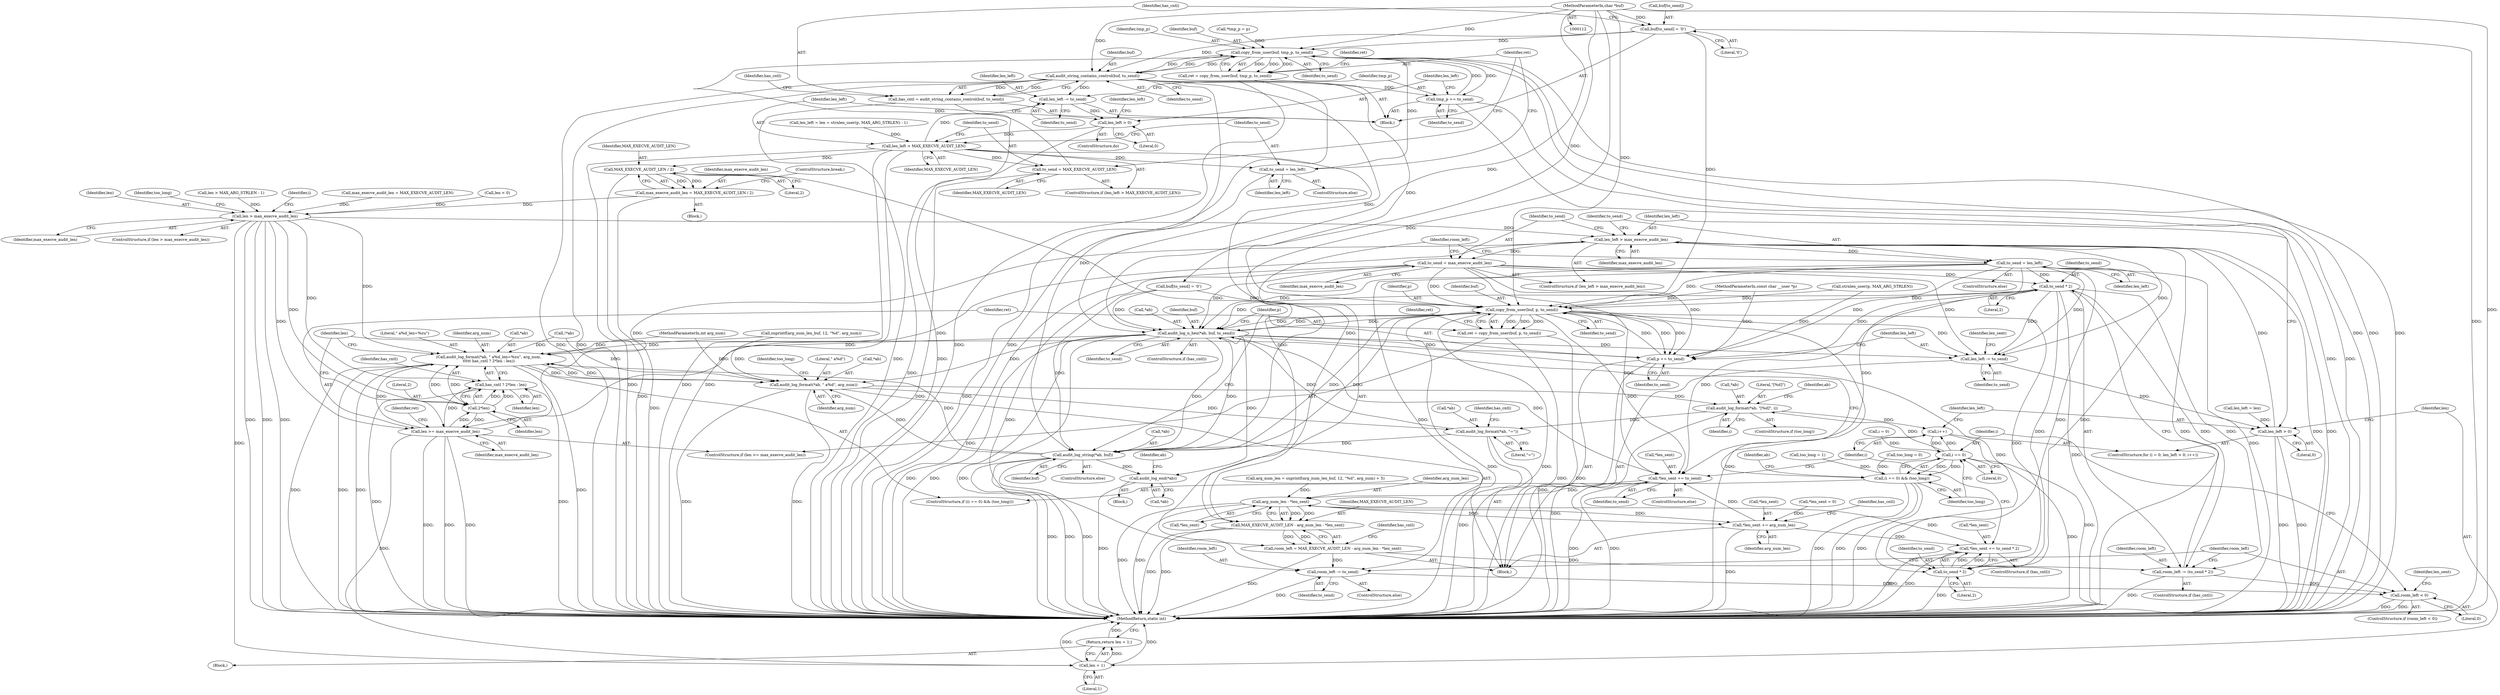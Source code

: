 digraph "1_linux_43761473c254b45883a64441dd0bc85a42f3645c_0@array" {
"1000211" [label="(Call,buf[to_send] = '\0')"];
"1000118" [label="(MethodParameterIn,char *buf)"];
"1000195" [label="(Call,copy_from_user(buf, tmp_p, to_send))"];
"1000193" [label="(Call,ret = copy_from_user(buf, tmp_p, to_send))"];
"1000218" [label="(Call,audit_string_contains_control(buf, to_send))"];
"1000216" [label="(Call,has_cntl = audit_string_contains_control(buf, to_send))"];
"1000230" [label="(Call,len_left -= to_send)"];
"1000236" [label="(Call,len_left > 0)"];
"1000183" [label="(Call,len_left > MAX_EXECVE_AUDIT_LEN)"];
"1000186" [label="(Call,to_send = MAX_EXECVE_AUDIT_LEN)"];
"1000190" [label="(Call,to_send = len_left)"];
"1000226" [label="(Call,MAX_EXECVE_AUDIT_LEN / 2)"];
"1000224" [label="(Call,max_execve_audit_len = MAX_EXECVE_AUDIT_LEN / 2)"];
"1000243" [label="(Call,len > max_execve_audit_len)"];
"1000261" [label="(Call,len_left > max_execve_audit_len)"];
"1000264" [label="(Call,to_send = max_execve_audit_len)"];
"1000283" [label="(Call,to_send * 2)"];
"1000281" [label="(Call,room_left -= (to_send * 2))"];
"1000291" [label="(Call,room_left < 0)"];
"1000338" [label="(Call,copy_from_user(buf, p, to_send))"];
"1000336" [label="(Call,ret = copy_from_user(buf, p, to_send))"];
"1000381" [label="(Call,audit_log_n_hex(*ab, buf, to_send))"];
"1000299" [label="(Call,audit_log_end(*ab))"];
"1000321" [label="(Call,audit_log_format(*ab, \" a%d_len=%zu\", arg_num,\n\t\t\t\t\t has_cntl ? 2*len : len))"];
"1000363" [label="(Call,audit_log_format(*ab, \" a%d\", arg_num))"];
"1000370" [label="(Call,audit_log_format(*ab, \"[%d]\", i))"];
"1000256" [label="(Call,i++)"];
"1000317" [label="(Call,i == 0)"];
"1000316" [label="(Call,(i == 0) && (too_long))"];
"1000375" [label="(Call,audit_log_format(*ab, \"=\"))"];
"1000387" [label="(Call,audit_log_string(*ab, buf))"];
"1000391" [label="(Call,p += to_send)"];
"1000394" [label="(Call,len_left -= to_send)"];
"1000253" [label="(Call,len_left > 0)"];
"1000406" [label="(Call,to_send * 2)"];
"1000403" [label="(Call,*len_sent += to_send * 2)"];
"1000275" [label="(Call,arg_num_len - *len_sent)"];
"1000273" [label="(Call,MAX_EXECVE_AUDIT_LEN - arg_num_len - *len_sent)"];
"1000271" [label="(Call,room_left = MAX_EXECVE_AUDIT_LEN - arg_num_len - *len_sent)"];
"1000287" [label="(Call,room_left -= to_send)"];
"1000397" [label="(Call,*len_sent += arg_num_len)"];
"1000410" [label="(Call,*len_sent += to_send)"];
"1000268" [label="(Call,to_send = len_left)"];
"1000333" [label="(Call,len >= max_execve_audit_len)"];
"1000328" [label="(Call,2*len)"];
"1000326" [label="(Call,has_cntl ? 2*len : len)"];
"1000415" [label="(Call,len + 1)"];
"1000414" [label="(Return,return len + 1;)"];
"1000233" [label="(Call,tmp_p += to_send)"];
"1000287" [label="(Call,room_left -= to_send)"];
"1000148" [label="(Call,too_long = 0)"];
"1000333" [label="(Call,len >= max_execve_audit_len)"];
"1000195" [label="(Call,copy_from_user(buf, tmp_p, to_send))"];
"1000227" [label="(Identifier,MAX_EXECVE_AUDIT_LEN)"];
"1000217" [label="(Identifier,has_cntl)"];
"1000315" [label="(ControlStructure,if ((i == 0) && (too_long)))"];
"1000185" [label="(Identifier,MAX_EXECVE_AUDIT_LEN)"];
"1000316" [label="(Call,(i == 0) && (too_long))"];
"1000369" [label="(Identifier,too_long)"];
"1000387" [label="(Call,audit_log_string(*ab, buf))"];
"1000373" [label="(Literal,\"[%d]\")"];
"1000294" [label="(Block,)"];
"1000320" [label="(Identifier,too_long)"];
"1000328" [label="(Call,2*len)"];
"1000293" [label="(Literal,0)"];
"1000395" [label="(Identifier,len_left)"];
"1000218" [label="(Call,audit_string_contains_control(buf, to_send))"];
"1000413" [label="(Identifier,to_send)"];
"1000397" [label="(Call,*len_sent += arg_num_len)"];
"1000152" [label="(Call,len_left = len = strnlen_user(p, MAX_ARG_STRLEN) - 1)"];
"1000317" [label="(Call,i == 0)"];
"1000377" [label="(Identifier,ab)"];
"1000284" [label="(Identifier,to_send)"];
"1000219" [label="(Identifier,buf)"];
"1000240" [label="(Identifier,len_left)"];
"1000186" [label="(Call,to_send = MAX_EXECVE_AUDIT_LEN)"];
"1000334" [label="(Identifier,len)"];
"1000410" [label="(Call,*len_sent += to_send)"];
"1000374" [label="(Identifier,i)"];
"1000281" [label="(Call,room_left -= (to_send * 2))"];
"1000272" [label="(Identifier,room_left)"];
"1000404" [label="(Call,*len_sent)"];
"1000276" [label="(Identifier,arg_num_len)"];
"1000295" [label="(Call,*len_sent = 0)"];
"1000290" [label="(ControlStructure,if (room_left < 0))"];
"1000363" [label="(Call,audit_log_format(*ab, \" a%d\", arg_num))"];
"1000329" [label="(Literal,2)"];
"1000386" [label="(ControlStructure,else)"];
"1000392" [label="(Identifier,p)"];
"1000291" [label="(Call,room_left < 0)"];
"1000384" [label="(Identifier,buf)"];
"1000385" [label="(Identifier,to_send)"];
"1000273" [label="(Call,MAX_EXECVE_AUDIT_LEN - arg_num_len - *len_sent)"];
"1000407" [label="(Identifier,to_send)"];
"1000375" [label="(Call,audit_log_format(*ab, \"=\"))"];
"1000191" [label="(Identifier,to_send)"];
"1000167" [label="(Call,len > MAX_ARG_STRLEN - 1)"];
"1000157" [label="(Call,strnlen_user(p, MAX_ARG_STRLEN))"];
"1000251" [label="(Identifier,i)"];
"1000300" [label="(Call,*ab)"];
"1000368" [label="(ControlStructure,if (too_long))"];
"1000371" [label="(Call,*ab)"];
"1000336" [label="(Call,ret = copy_from_user(buf, p, to_send))"];
"1000190" [label="(Call,to_send = len_left)"];
"1000254" [label="(Identifier,len_left)"];
"1000193" [label="(Call,ret = copy_from_user(buf, tmp_p, to_send))"];
"1000321" [label="(Call,audit_log_format(*ab, \" a%d_len=%zu\", arg_num,\n\t\t\t\t\t has_cntl ? 2*len : len))"];
"1000401" [label="(ControlStructure,if (has_cntl))"];
"1000182" [label="(ControlStructure,if (len_left > MAX_EXECVE_AUDIT_LEN))"];
"1000253" [label="(Call,len_left > 0)"];
"1000390" [label="(Identifier,buf)"];
"1000236" [label="(Call,len_left > 0)"];
"1000367" [label="(Identifier,arg_num)"];
"1000211" [label="(Call,buf[to_send] = '\0')"];
"1000139" [label="(Call,max_execve_audit_len = MAX_EXECVE_AUDIT_LEN)"];
"1000225" [label="(Identifier,max_execve_audit_len)"];
"1000323" [label="(Identifier,ab)"];
"1000366" [label="(Literal,\" a%d\")"];
"1000187" [label="(Identifier,to_send)"];
"1000200" [label="(Identifier,ret)"];
"1000299" [label="(Call,audit_log_end(*ab))"];
"1000267" [label="(ControlStructure,else)"];
"1000358" [label="(Call,buf[to_send] = '\0')"];
"1000285" [label="(Literal,2)"];
"1000288" [label="(Identifier,room_left)"];
"1000337" [label="(Identifier,ret)"];
"1000250" [label="(Call,i = 0)"];
"1000326" [label="(Call,has_cntl ? 2*len : len)"];
"1000164" [label="(Call,len < 0)"];
"1000232" [label="(Identifier,to_send)"];
"1000382" [label="(Call,*ab)"];
"1000238" [label="(Literal,0)"];
"1000222" [label="(Identifier,has_cntl)"];
"1000341" [label="(Identifier,to_send)"];
"1000370" [label="(Call,audit_log_format(*ab, \"[%d]\", i))"];
"1000255" [label="(Literal,0)"];
"1000393" [label="(Identifier,to_send)"];
"1000194" [label="(Identifier,ret)"];
"1000400" [label="(Identifier,arg_num_len)"];
"1000376" [label="(Call,*ab)"];
"1000129" [label="(Call,snprintf(arg_num_len_buf, 12, \"%d\", arg_num))"];
"1000417" [label="(Literal,1)"];
"1000415" [label="(Call,len + 1)"];
"1000188" [label="(Identifier,MAX_EXECVE_AUDIT_LEN)"];
"1000197" [label="(Identifier,tmp_p)"];
"1000344" [label="(Identifier,ret)"];
"1000339" [label="(Identifier,buf)"];
"1000268" [label="(Call,to_send = len_left)"];
"1000379" [label="(ControlStructure,if (has_cntl))"];
"1000274" [label="(Identifier,MAX_EXECVE_AUDIT_LEN)"];
"1000280" [label="(Identifier,has_cntl)"];
"1000414" [label="(Return,return len + 1;)"];
"1000234" [label="(Identifier,tmp_p)"];
"1000416" [label="(Identifier,len)"];
"1000119" [label="(Block,)"];
"1000249" [label="(ControlStructure,for (i = 0; len_left > 0; i++))"];
"1000330" [label="(Identifier,len)"];
"1000402" [label="(Identifier,has_cntl)"];
"1000325" [label="(Identifier,arg_num)"];
"1000122" [label="(Call,*tmp_p = p)"];
"1000327" [label="(Identifier,has_cntl)"];
"1000322" [label="(Call,*ab)"];
"1000226" [label="(Call,MAX_EXECVE_AUDIT_LEN / 2)"];
"1000233" [label="(Call,tmp_p += to_send)"];
"1000237" [label="(Identifier,len_left)"];
"1000277" [label="(Call,*len_sent)"];
"1000192" [label="(Identifier,len_left)"];
"1000257" [label="(Identifier,i)"];
"1000408" [label="(Literal,2)"];
"1000265" [label="(Identifier,to_send)"];
"1000411" [label="(Call,*len_sent)"];
"1000235" [label="(Identifier,to_send)"];
"1000181" [label="(Block,)"];
"1000180" [label="(ControlStructure,do)"];
"1000262" [label="(Identifier,len_left)"];
"1000244" [label="(Identifier,len)"];
"1000243" [label="(Call,len > max_execve_audit_len)"];
"1000335" [label="(Identifier,max_execve_audit_len)"];
"1000381" [label="(Call,audit_log_n_hex(*ab, buf, to_send))"];
"1000118" [label="(MethodParameterIn,char *buf)"];
"1000215" [label="(Literal,'\0')"];
"1000115" [label="(MethodParameterIn,int arg_num)"];
"1000319" [label="(Literal,0)"];
"1000198" [label="(Identifier,to_send)"];
"1000231" [label="(Identifier,len_left)"];
"1000286" [label="(ControlStructure,else)"];
"1000230" [label="(Call,len_left -= to_send)"];
"1000338" [label="(Call,copy_from_user(buf, p, to_send))"];
"1000347" [label="(Identifier,ret)"];
"1000391" [label="(Call,p += to_send)"];
"1000297" [label="(Identifier,len_sent)"];
"1000126" [label="(Call,arg_num_len = snprintf(arg_num_len_buf, 12, \"%d\", arg_num) + 5)"];
"1000279" [label="(ControlStructure,if (has_cntl))"];
"1000331" [label="(Identifier,len)"];
"1000403" [label="(Call,*len_sent += to_send * 2)"];
"1000282" [label="(Identifier,room_left)"];
"1000220" [label="(Identifier,to_send)"];
"1000189" [label="(ControlStructure,else)"];
"1000260" [label="(ControlStructure,if (len_left > max_execve_audit_len))"];
"1000269" [label="(Identifier,to_send)"];
"1000228" [label="(Literal,2)"];
"1000246" [label="(Call,too_long = 1)"];
"1000399" [label="(Identifier,len_sent)"];
"1000245" [label="(Identifier,max_execve_audit_len)"];
"1000261" [label="(Call,len_left > max_execve_audit_len)"];
"1000340" [label="(Identifier,p)"];
"1000380" [label="(Identifier,has_cntl)"];
"1000318" [label="(Identifier,i)"];
"1000229" [label="(ControlStructure,break;)"];
"1000117" [label="(MethodParameterIn,const char __user *p)"];
"1000256" [label="(Call,i++)"];
"1000196" [label="(Identifier,buf)"];
"1000275" [label="(Call,arg_num_len - *len_sent)"];
"1000216" [label="(Call,has_cntl = audit_string_contains_control(buf, to_send))"];
"1000394" [label="(Call,len_left -= to_send)"];
"1000409" [label="(ControlStructure,else)"];
"1000224" [label="(Call,max_execve_audit_len = MAX_EXECVE_AUDIT_LEN / 2)"];
"1000271" [label="(Call,room_left = MAX_EXECVE_AUDIT_LEN - arg_num_len - *len_sent)"];
"1000364" [label="(Call,*ab)"];
"1000398" [label="(Call,*len_sent)"];
"1000270" [label="(Identifier,len_left)"];
"1000239" [label="(Call,len_left = len)"];
"1000406" [label="(Call,to_send * 2)"];
"1000378" [label="(Literal,\"=\")"];
"1000324" [label="(Literal,\" a%d_len=%zu\")"];
"1000388" [label="(Call,*ab)"];
"1000242" [label="(ControlStructure,if (len > max_execve_audit_len))"];
"1000289" [label="(Identifier,to_send)"];
"1000264" [label="(Call,to_send = max_execve_audit_len)"];
"1000396" [label="(Identifier,to_send)"];
"1000258" [label="(Block,)"];
"1000212" [label="(Call,buf[to_send])"];
"1000292" [label="(Identifier,room_left)"];
"1000332" [label="(ControlStructure,if (len >= max_execve_audit_len))"];
"1000310" [label="(Call,!*ab)"];
"1000304" [label="(Identifier,ab)"];
"1000247" [label="(Identifier,too_long)"];
"1000266" [label="(Identifier,max_execve_audit_len)"];
"1000283" [label="(Call,to_send * 2)"];
"1000263" [label="(Identifier,max_execve_audit_len)"];
"1000184" [label="(Identifier,len_left)"];
"1000223" [label="(Block,)"];
"1000183" [label="(Call,len_left > MAX_EXECVE_AUDIT_LEN)"];
"1000418" [label="(MethodReturn,static int)"];
"1000211" -> "1000181"  [label="AST: "];
"1000211" -> "1000215"  [label="CFG: "];
"1000212" -> "1000211"  [label="AST: "];
"1000215" -> "1000211"  [label="AST: "];
"1000217" -> "1000211"  [label="CFG: "];
"1000211" -> "1000418"  [label="DDG: "];
"1000211" -> "1000195"  [label="DDG: "];
"1000118" -> "1000211"  [label="DDG: "];
"1000211" -> "1000218"  [label="DDG: "];
"1000211" -> "1000338"  [label="DDG: "];
"1000118" -> "1000112"  [label="AST: "];
"1000118" -> "1000418"  [label="DDG: "];
"1000118" -> "1000195"  [label="DDG: "];
"1000118" -> "1000218"  [label="DDG: "];
"1000118" -> "1000338"  [label="DDG: "];
"1000118" -> "1000358"  [label="DDG: "];
"1000118" -> "1000381"  [label="DDG: "];
"1000118" -> "1000387"  [label="DDG: "];
"1000195" -> "1000193"  [label="AST: "];
"1000195" -> "1000198"  [label="CFG: "];
"1000196" -> "1000195"  [label="AST: "];
"1000197" -> "1000195"  [label="AST: "];
"1000198" -> "1000195"  [label="AST: "];
"1000193" -> "1000195"  [label="CFG: "];
"1000195" -> "1000418"  [label="DDG: "];
"1000195" -> "1000418"  [label="DDG: "];
"1000195" -> "1000418"  [label="DDG: "];
"1000195" -> "1000193"  [label="DDG: "];
"1000195" -> "1000193"  [label="DDG: "];
"1000195" -> "1000193"  [label="DDG: "];
"1000218" -> "1000195"  [label="DDG: "];
"1000122" -> "1000195"  [label="DDG: "];
"1000233" -> "1000195"  [label="DDG: "];
"1000186" -> "1000195"  [label="DDG: "];
"1000190" -> "1000195"  [label="DDG: "];
"1000195" -> "1000218"  [label="DDG: "];
"1000195" -> "1000218"  [label="DDG: "];
"1000195" -> "1000233"  [label="DDG: "];
"1000193" -> "1000181"  [label="AST: "];
"1000194" -> "1000193"  [label="AST: "];
"1000200" -> "1000193"  [label="CFG: "];
"1000193" -> "1000418"  [label="DDG: "];
"1000193" -> "1000418"  [label="DDG: "];
"1000218" -> "1000216"  [label="AST: "];
"1000218" -> "1000220"  [label="CFG: "];
"1000219" -> "1000218"  [label="AST: "];
"1000220" -> "1000218"  [label="AST: "];
"1000216" -> "1000218"  [label="CFG: "];
"1000218" -> "1000418"  [label="DDG: "];
"1000218" -> "1000418"  [label="DDG: "];
"1000218" -> "1000216"  [label="DDG: "];
"1000218" -> "1000216"  [label="DDG: "];
"1000218" -> "1000230"  [label="DDG: "];
"1000218" -> "1000233"  [label="DDG: "];
"1000218" -> "1000338"  [label="DDG: "];
"1000218" -> "1000381"  [label="DDG: "];
"1000218" -> "1000387"  [label="DDG: "];
"1000216" -> "1000181"  [label="AST: "];
"1000217" -> "1000216"  [label="AST: "];
"1000222" -> "1000216"  [label="CFG: "];
"1000216" -> "1000418"  [label="DDG: "];
"1000216" -> "1000418"  [label="DDG: "];
"1000230" -> "1000181"  [label="AST: "];
"1000230" -> "1000232"  [label="CFG: "];
"1000231" -> "1000230"  [label="AST: "];
"1000232" -> "1000230"  [label="AST: "];
"1000234" -> "1000230"  [label="CFG: "];
"1000183" -> "1000230"  [label="DDG: "];
"1000230" -> "1000236"  [label="DDG: "];
"1000236" -> "1000180"  [label="AST: "];
"1000236" -> "1000238"  [label="CFG: "];
"1000237" -> "1000236"  [label="AST: "];
"1000238" -> "1000236"  [label="AST: "];
"1000184" -> "1000236"  [label="CFG: "];
"1000240" -> "1000236"  [label="CFG: "];
"1000236" -> "1000418"  [label="DDG: "];
"1000236" -> "1000183"  [label="DDG: "];
"1000183" -> "1000182"  [label="AST: "];
"1000183" -> "1000185"  [label="CFG: "];
"1000184" -> "1000183"  [label="AST: "];
"1000185" -> "1000183"  [label="AST: "];
"1000187" -> "1000183"  [label="CFG: "];
"1000191" -> "1000183"  [label="CFG: "];
"1000183" -> "1000418"  [label="DDG: "];
"1000183" -> "1000418"  [label="DDG: "];
"1000183" -> "1000418"  [label="DDG: "];
"1000152" -> "1000183"  [label="DDG: "];
"1000183" -> "1000186"  [label="DDG: "];
"1000183" -> "1000190"  [label="DDG: "];
"1000183" -> "1000226"  [label="DDG: "];
"1000183" -> "1000273"  [label="DDG: "];
"1000186" -> "1000182"  [label="AST: "];
"1000186" -> "1000188"  [label="CFG: "];
"1000187" -> "1000186"  [label="AST: "];
"1000188" -> "1000186"  [label="AST: "];
"1000194" -> "1000186"  [label="CFG: "];
"1000186" -> "1000418"  [label="DDG: "];
"1000190" -> "1000189"  [label="AST: "];
"1000190" -> "1000192"  [label="CFG: "];
"1000191" -> "1000190"  [label="AST: "];
"1000192" -> "1000190"  [label="AST: "];
"1000194" -> "1000190"  [label="CFG: "];
"1000190" -> "1000418"  [label="DDG: "];
"1000226" -> "1000224"  [label="AST: "];
"1000226" -> "1000228"  [label="CFG: "];
"1000227" -> "1000226"  [label="AST: "];
"1000228" -> "1000226"  [label="AST: "];
"1000224" -> "1000226"  [label="CFG: "];
"1000226" -> "1000418"  [label="DDG: "];
"1000226" -> "1000224"  [label="DDG: "];
"1000226" -> "1000224"  [label="DDG: "];
"1000226" -> "1000273"  [label="DDG: "];
"1000224" -> "1000223"  [label="AST: "];
"1000225" -> "1000224"  [label="AST: "];
"1000229" -> "1000224"  [label="CFG: "];
"1000224" -> "1000418"  [label="DDG: "];
"1000224" -> "1000243"  [label="DDG: "];
"1000243" -> "1000242"  [label="AST: "];
"1000243" -> "1000245"  [label="CFG: "];
"1000244" -> "1000243"  [label="AST: "];
"1000245" -> "1000243"  [label="AST: "];
"1000247" -> "1000243"  [label="CFG: "];
"1000251" -> "1000243"  [label="CFG: "];
"1000243" -> "1000418"  [label="DDG: "];
"1000243" -> "1000418"  [label="DDG: "];
"1000243" -> "1000418"  [label="DDG: "];
"1000167" -> "1000243"  [label="DDG: "];
"1000164" -> "1000243"  [label="DDG: "];
"1000139" -> "1000243"  [label="DDG: "];
"1000243" -> "1000261"  [label="DDG: "];
"1000243" -> "1000321"  [label="DDG: "];
"1000243" -> "1000328"  [label="DDG: "];
"1000243" -> "1000326"  [label="DDG: "];
"1000243" -> "1000333"  [label="DDG: "];
"1000243" -> "1000415"  [label="DDG: "];
"1000261" -> "1000260"  [label="AST: "];
"1000261" -> "1000263"  [label="CFG: "];
"1000262" -> "1000261"  [label="AST: "];
"1000263" -> "1000261"  [label="AST: "];
"1000265" -> "1000261"  [label="CFG: "];
"1000269" -> "1000261"  [label="CFG: "];
"1000261" -> "1000418"  [label="DDG: "];
"1000261" -> "1000418"  [label="DDG: "];
"1000261" -> "1000418"  [label="DDG: "];
"1000253" -> "1000261"  [label="DDG: "];
"1000333" -> "1000261"  [label="DDG: "];
"1000261" -> "1000264"  [label="DDG: "];
"1000261" -> "1000268"  [label="DDG: "];
"1000261" -> "1000333"  [label="DDG: "];
"1000261" -> "1000394"  [label="DDG: "];
"1000264" -> "1000260"  [label="AST: "];
"1000264" -> "1000266"  [label="CFG: "];
"1000265" -> "1000264"  [label="AST: "];
"1000266" -> "1000264"  [label="AST: "];
"1000272" -> "1000264"  [label="CFG: "];
"1000264" -> "1000418"  [label="DDG: "];
"1000264" -> "1000283"  [label="DDG: "];
"1000264" -> "1000287"  [label="DDG: "];
"1000264" -> "1000338"  [label="DDG: "];
"1000264" -> "1000381"  [label="DDG: "];
"1000264" -> "1000391"  [label="DDG: "];
"1000264" -> "1000394"  [label="DDG: "];
"1000264" -> "1000406"  [label="DDG: "];
"1000264" -> "1000410"  [label="DDG: "];
"1000283" -> "1000281"  [label="AST: "];
"1000283" -> "1000285"  [label="CFG: "];
"1000284" -> "1000283"  [label="AST: "];
"1000285" -> "1000283"  [label="AST: "];
"1000281" -> "1000283"  [label="CFG: "];
"1000283" -> "1000418"  [label="DDG: "];
"1000283" -> "1000281"  [label="DDG: "];
"1000283" -> "1000281"  [label="DDG: "];
"1000268" -> "1000283"  [label="DDG: "];
"1000283" -> "1000338"  [label="DDG: "];
"1000283" -> "1000381"  [label="DDG: "];
"1000283" -> "1000391"  [label="DDG: "];
"1000283" -> "1000394"  [label="DDG: "];
"1000283" -> "1000406"  [label="DDG: "];
"1000283" -> "1000410"  [label="DDG: "];
"1000281" -> "1000279"  [label="AST: "];
"1000282" -> "1000281"  [label="AST: "];
"1000292" -> "1000281"  [label="CFG: "];
"1000281" -> "1000418"  [label="DDG: "];
"1000271" -> "1000281"  [label="DDG: "];
"1000281" -> "1000291"  [label="DDG: "];
"1000291" -> "1000290"  [label="AST: "];
"1000291" -> "1000293"  [label="CFG: "];
"1000292" -> "1000291"  [label="AST: "];
"1000293" -> "1000291"  [label="AST: "];
"1000297" -> "1000291"  [label="CFG: "];
"1000318" -> "1000291"  [label="CFG: "];
"1000291" -> "1000418"  [label="DDG: "];
"1000291" -> "1000418"  [label="DDG: "];
"1000287" -> "1000291"  [label="DDG: "];
"1000338" -> "1000336"  [label="AST: "];
"1000338" -> "1000341"  [label="CFG: "];
"1000339" -> "1000338"  [label="AST: "];
"1000340" -> "1000338"  [label="AST: "];
"1000341" -> "1000338"  [label="AST: "];
"1000336" -> "1000338"  [label="CFG: "];
"1000338" -> "1000418"  [label="DDG: "];
"1000338" -> "1000418"  [label="DDG: "];
"1000338" -> "1000418"  [label="DDG: "];
"1000338" -> "1000336"  [label="DDG: "];
"1000338" -> "1000336"  [label="DDG: "];
"1000338" -> "1000336"  [label="DDG: "];
"1000381" -> "1000338"  [label="DDG: "];
"1000387" -> "1000338"  [label="DDG: "];
"1000358" -> "1000338"  [label="DDG: "];
"1000391" -> "1000338"  [label="DDG: "];
"1000157" -> "1000338"  [label="DDG: "];
"1000117" -> "1000338"  [label="DDG: "];
"1000268" -> "1000338"  [label="DDG: "];
"1000338" -> "1000381"  [label="DDG: "];
"1000338" -> "1000381"  [label="DDG: "];
"1000338" -> "1000387"  [label="DDG: "];
"1000338" -> "1000391"  [label="DDG: "];
"1000338" -> "1000391"  [label="DDG: "];
"1000338" -> "1000394"  [label="DDG: "];
"1000338" -> "1000406"  [label="DDG: "];
"1000338" -> "1000410"  [label="DDG: "];
"1000336" -> "1000332"  [label="AST: "];
"1000337" -> "1000336"  [label="AST: "];
"1000347" -> "1000336"  [label="CFG: "];
"1000336" -> "1000418"  [label="DDG: "];
"1000336" -> "1000418"  [label="DDG: "];
"1000381" -> "1000379"  [label="AST: "];
"1000381" -> "1000385"  [label="CFG: "];
"1000382" -> "1000381"  [label="AST: "];
"1000384" -> "1000381"  [label="AST: "];
"1000385" -> "1000381"  [label="AST: "];
"1000392" -> "1000381"  [label="CFG: "];
"1000381" -> "1000418"  [label="DDG: "];
"1000381" -> "1000418"  [label="DDG: "];
"1000381" -> "1000418"  [label="DDG: "];
"1000381" -> "1000299"  [label="DDG: "];
"1000381" -> "1000321"  [label="DDG: "];
"1000381" -> "1000363"  [label="DDG: "];
"1000375" -> "1000381"  [label="DDG: "];
"1000387" -> "1000381"  [label="DDG: "];
"1000358" -> "1000381"  [label="DDG: "];
"1000268" -> "1000381"  [label="DDG: "];
"1000381" -> "1000387"  [label="DDG: "];
"1000381" -> "1000391"  [label="DDG: "];
"1000381" -> "1000394"  [label="DDG: "];
"1000381" -> "1000406"  [label="DDG: "];
"1000381" -> "1000410"  [label="DDG: "];
"1000299" -> "1000294"  [label="AST: "];
"1000299" -> "1000300"  [label="CFG: "];
"1000300" -> "1000299"  [label="AST: "];
"1000304" -> "1000299"  [label="CFG: "];
"1000299" -> "1000418"  [label="DDG: "];
"1000387" -> "1000299"  [label="DDG: "];
"1000321" -> "1000315"  [label="AST: "];
"1000321" -> "1000326"  [label="CFG: "];
"1000322" -> "1000321"  [label="AST: "];
"1000324" -> "1000321"  [label="AST: "];
"1000325" -> "1000321"  [label="AST: "];
"1000326" -> "1000321"  [label="AST: "];
"1000334" -> "1000321"  [label="CFG: "];
"1000321" -> "1000418"  [label="DDG: "];
"1000321" -> "1000418"  [label="DDG: "];
"1000321" -> "1000418"  [label="DDG: "];
"1000321" -> "1000418"  [label="DDG: "];
"1000310" -> "1000321"  [label="DDG: "];
"1000387" -> "1000321"  [label="DDG: "];
"1000363" -> "1000321"  [label="DDG: "];
"1000129" -> "1000321"  [label="DDG: "];
"1000115" -> "1000321"  [label="DDG: "];
"1000328" -> "1000321"  [label="DDG: "];
"1000328" -> "1000321"  [label="DDG: "];
"1000333" -> "1000321"  [label="DDG: "];
"1000321" -> "1000363"  [label="DDG: "];
"1000321" -> "1000363"  [label="DDG: "];
"1000363" -> "1000258"  [label="AST: "];
"1000363" -> "1000367"  [label="CFG: "];
"1000364" -> "1000363"  [label="AST: "];
"1000366" -> "1000363"  [label="AST: "];
"1000367" -> "1000363"  [label="AST: "];
"1000369" -> "1000363"  [label="CFG: "];
"1000363" -> "1000418"  [label="DDG: "];
"1000363" -> "1000418"  [label="DDG: "];
"1000310" -> "1000363"  [label="DDG: "];
"1000387" -> "1000363"  [label="DDG: "];
"1000129" -> "1000363"  [label="DDG: "];
"1000115" -> "1000363"  [label="DDG: "];
"1000363" -> "1000370"  [label="DDG: "];
"1000363" -> "1000375"  [label="DDG: "];
"1000370" -> "1000368"  [label="AST: "];
"1000370" -> "1000374"  [label="CFG: "];
"1000371" -> "1000370"  [label="AST: "];
"1000373" -> "1000370"  [label="AST: "];
"1000374" -> "1000370"  [label="AST: "];
"1000377" -> "1000370"  [label="CFG: "];
"1000370" -> "1000418"  [label="DDG: "];
"1000370" -> "1000256"  [label="DDG: "];
"1000317" -> "1000370"  [label="DDG: "];
"1000370" -> "1000375"  [label="DDG: "];
"1000256" -> "1000249"  [label="AST: "];
"1000256" -> "1000257"  [label="CFG: "];
"1000257" -> "1000256"  [label="AST: "];
"1000254" -> "1000256"  [label="CFG: "];
"1000256" -> "1000418"  [label="DDG: "];
"1000317" -> "1000256"  [label="DDG: "];
"1000256" -> "1000317"  [label="DDG: "];
"1000317" -> "1000316"  [label="AST: "];
"1000317" -> "1000319"  [label="CFG: "];
"1000318" -> "1000317"  [label="AST: "];
"1000319" -> "1000317"  [label="AST: "];
"1000320" -> "1000317"  [label="CFG: "];
"1000316" -> "1000317"  [label="CFG: "];
"1000317" -> "1000418"  [label="DDG: "];
"1000317" -> "1000316"  [label="DDG: "];
"1000317" -> "1000316"  [label="DDG: "];
"1000250" -> "1000317"  [label="DDG: "];
"1000316" -> "1000315"  [label="AST: "];
"1000316" -> "1000320"  [label="CFG: "];
"1000320" -> "1000316"  [label="AST: "];
"1000323" -> "1000316"  [label="CFG: "];
"1000334" -> "1000316"  [label="CFG: "];
"1000316" -> "1000418"  [label="DDG: "];
"1000316" -> "1000418"  [label="DDG: "];
"1000316" -> "1000418"  [label="DDG: "];
"1000148" -> "1000316"  [label="DDG: "];
"1000246" -> "1000316"  [label="DDG: "];
"1000375" -> "1000258"  [label="AST: "];
"1000375" -> "1000378"  [label="CFG: "];
"1000376" -> "1000375"  [label="AST: "];
"1000378" -> "1000375"  [label="AST: "];
"1000380" -> "1000375"  [label="CFG: "];
"1000375" -> "1000418"  [label="DDG: "];
"1000375" -> "1000387"  [label="DDG: "];
"1000387" -> "1000386"  [label="AST: "];
"1000387" -> "1000390"  [label="CFG: "];
"1000388" -> "1000387"  [label="AST: "];
"1000390" -> "1000387"  [label="AST: "];
"1000392" -> "1000387"  [label="CFG: "];
"1000387" -> "1000418"  [label="DDG: "];
"1000387" -> "1000418"  [label="DDG: "];
"1000387" -> "1000418"  [label="DDG: "];
"1000358" -> "1000387"  [label="DDG: "];
"1000391" -> "1000258"  [label="AST: "];
"1000391" -> "1000393"  [label="CFG: "];
"1000392" -> "1000391"  [label="AST: "];
"1000393" -> "1000391"  [label="AST: "];
"1000395" -> "1000391"  [label="CFG: "];
"1000391" -> "1000418"  [label="DDG: "];
"1000268" -> "1000391"  [label="DDG: "];
"1000157" -> "1000391"  [label="DDG: "];
"1000117" -> "1000391"  [label="DDG: "];
"1000394" -> "1000258"  [label="AST: "];
"1000394" -> "1000396"  [label="CFG: "];
"1000395" -> "1000394"  [label="AST: "];
"1000396" -> "1000394"  [label="AST: "];
"1000399" -> "1000394"  [label="CFG: "];
"1000394" -> "1000253"  [label="DDG: "];
"1000268" -> "1000394"  [label="DDG: "];
"1000253" -> "1000249"  [label="AST: "];
"1000253" -> "1000255"  [label="CFG: "];
"1000254" -> "1000253"  [label="AST: "];
"1000255" -> "1000253"  [label="AST: "];
"1000262" -> "1000253"  [label="CFG: "];
"1000416" -> "1000253"  [label="CFG: "];
"1000253" -> "1000418"  [label="DDG: "];
"1000253" -> "1000418"  [label="DDG: "];
"1000239" -> "1000253"  [label="DDG: "];
"1000406" -> "1000403"  [label="AST: "];
"1000406" -> "1000408"  [label="CFG: "];
"1000407" -> "1000406"  [label="AST: "];
"1000408" -> "1000406"  [label="AST: "];
"1000403" -> "1000406"  [label="CFG: "];
"1000406" -> "1000418"  [label="DDG: "];
"1000406" -> "1000403"  [label="DDG: "];
"1000406" -> "1000403"  [label="DDG: "];
"1000268" -> "1000406"  [label="DDG: "];
"1000403" -> "1000401"  [label="AST: "];
"1000404" -> "1000403"  [label="AST: "];
"1000257" -> "1000403"  [label="CFG: "];
"1000403" -> "1000418"  [label="DDG: "];
"1000403" -> "1000418"  [label="DDG: "];
"1000403" -> "1000275"  [label="DDG: "];
"1000397" -> "1000403"  [label="DDG: "];
"1000275" -> "1000273"  [label="AST: "];
"1000275" -> "1000277"  [label="CFG: "];
"1000276" -> "1000275"  [label="AST: "];
"1000277" -> "1000275"  [label="AST: "];
"1000273" -> "1000275"  [label="CFG: "];
"1000275" -> "1000418"  [label="DDG: "];
"1000275" -> "1000418"  [label="DDG: "];
"1000275" -> "1000273"  [label="DDG: "];
"1000275" -> "1000273"  [label="DDG: "];
"1000126" -> "1000275"  [label="DDG: "];
"1000410" -> "1000275"  [label="DDG: "];
"1000275" -> "1000397"  [label="DDG: "];
"1000275" -> "1000397"  [label="DDG: "];
"1000273" -> "1000271"  [label="AST: "];
"1000274" -> "1000273"  [label="AST: "];
"1000271" -> "1000273"  [label="CFG: "];
"1000273" -> "1000418"  [label="DDG: "];
"1000273" -> "1000418"  [label="DDG: "];
"1000273" -> "1000271"  [label="DDG: "];
"1000273" -> "1000271"  [label="DDG: "];
"1000271" -> "1000258"  [label="AST: "];
"1000272" -> "1000271"  [label="AST: "];
"1000280" -> "1000271"  [label="CFG: "];
"1000271" -> "1000418"  [label="DDG: "];
"1000271" -> "1000287"  [label="DDG: "];
"1000287" -> "1000286"  [label="AST: "];
"1000287" -> "1000289"  [label="CFG: "];
"1000288" -> "1000287"  [label="AST: "];
"1000289" -> "1000287"  [label="AST: "];
"1000292" -> "1000287"  [label="CFG: "];
"1000287" -> "1000418"  [label="DDG: "];
"1000268" -> "1000287"  [label="DDG: "];
"1000397" -> "1000258"  [label="AST: "];
"1000397" -> "1000400"  [label="CFG: "];
"1000398" -> "1000397"  [label="AST: "];
"1000400" -> "1000397"  [label="AST: "];
"1000402" -> "1000397"  [label="CFG: "];
"1000397" -> "1000418"  [label="DDG: "];
"1000295" -> "1000397"  [label="DDG: "];
"1000397" -> "1000410"  [label="DDG: "];
"1000410" -> "1000409"  [label="AST: "];
"1000410" -> "1000413"  [label="CFG: "];
"1000411" -> "1000410"  [label="AST: "];
"1000413" -> "1000410"  [label="AST: "];
"1000257" -> "1000410"  [label="CFG: "];
"1000410" -> "1000418"  [label="DDG: "];
"1000410" -> "1000418"  [label="DDG: "];
"1000268" -> "1000410"  [label="DDG: "];
"1000268" -> "1000267"  [label="AST: "];
"1000268" -> "1000270"  [label="CFG: "];
"1000269" -> "1000268"  [label="AST: "];
"1000270" -> "1000268"  [label="AST: "];
"1000272" -> "1000268"  [label="CFG: "];
"1000268" -> "1000418"  [label="DDG: "];
"1000333" -> "1000332"  [label="AST: "];
"1000333" -> "1000335"  [label="CFG: "];
"1000334" -> "1000333"  [label="AST: "];
"1000335" -> "1000333"  [label="AST: "];
"1000337" -> "1000333"  [label="CFG: "];
"1000344" -> "1000333"  [label="CFG: "];
"1000333" -> "1000418"  [label="DDG: "];
"1000333" -> "1000418"  [label="DDG: "];
"1000333" -> "1000418"  [label="DDG: "];
"1000333" -> "1000328"  [label="DDG: "];
"1000333" -> "1000326"  [label="DDG: "];
"1000328" -> "1000333"  [label="DDG: "];
"1000333" -> "1000415"  [label="DDG: "];
"1000328" -> "1000326"  [label="AST: "];
"1000328" -> "1000330"  [label="CFG: "];
"1000329" -> "1000328"  [label="AST: "];
"1000330" -> "1000328"  [label="AST: "];
"1000326" -> "1000328"  [label="CFG: "];
"1000328" -> "1000326"  [label="DDG: "];
"1000328" -> "1000326"  [label="DDG: "];
"1000326" -> "1000331"  [label="CFG: "];
"1000327" -> "1000326"  [label="AST: "];
"1000331" -> "1000326"  [label="AST: "];
"1000326" -> "1000418"  [label="DDG: "];
"1000326" -> "1000418"  [label="DDG: "];
"1000415" -> "1000414"  [label="AST: "];
"1000415" -> "1000417"  [label="CFG: "];
"1000416" -> "1000415"  [label="AST: "];
"1000417" -> "1000415"  [label="AST: "];
"1000414" -> "1000415"  [label="CFG: "];
"1000415" -> "1000418"  [label="DDG: "];
"1000415" -> "1000418"  [label="DDG: "];
"1000415" -> "1000414"  [label="DDG: "];
"1000414" -> "1000119"  [label="AST: "];
"1000418" -> "1000414"  [label="CFG: "];
"1000414" -> "1000418"  [label="DDG: "];
"1000233" -> "1000181"  [label="AST: "];
"1000233" -> "1000235"  [label="CFG: "];
"1000234" -> "1000233"  [label="AST: "];
"1000235" -> "1000233"  [label="AST: "];
"1000237" -> "1000233"  [label="CFG: "];
"1000233" -> "1000418"  [label="DDG: "];
"1000233" -> "1000418"  [label="DDG: "];
}
